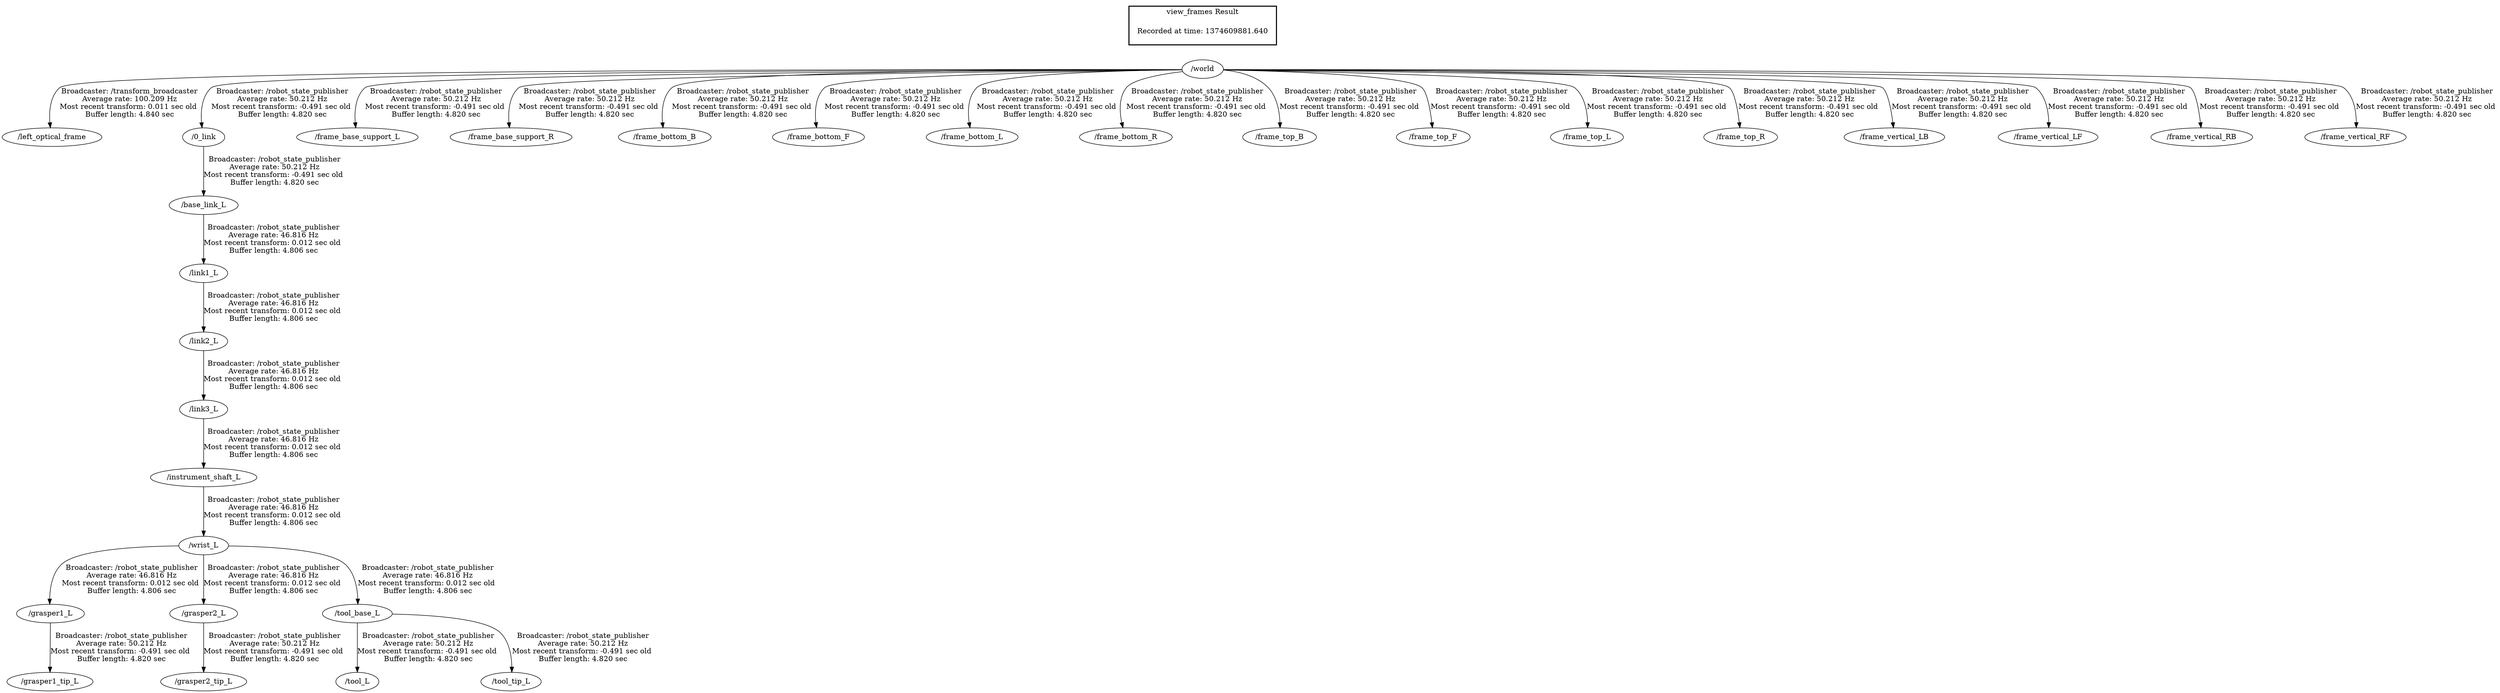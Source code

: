 digraph G {
"/world" -> "/left_optical_frame"[label="Broadcaster: /transform_broadcaster\nAverage rate: 100.209 Hz\nMost recent transform: 0.011 sec old \nBuffer length: 4.840 sec\n"];
"/0_link" -> "/base_link_L"[label="Broadcaster: /robot_state_publisher\nAverage rate: 50.212 Hz\nMost recent transform: -0.491 sec old \nBuffer length: 4.820 sec\n"];
"/world" -> "/0_link"[label="Broadcaster: /robot_state_publisher\nAverage rate: 50.212 Hz\nMost recent transform: -0.491 sec old \nBuffer length: 4.820 sec\n"];
"/world" -> "/frame_base_support_L"[label="Broadcaster: /robot_state_publisher\nAverage rate: 50.212 Hz\nMost recent transform: -0.491 sec old \nBuffer length: 4.820 sec\n"];
"/world" -> "/frame_base_support_R"[label="Broadcaster: /robot_state_publisher\nAverage rate: 50.212 Hz\nMost recent transform: -0.491 sec old \nBuffer length: 4.820 sec\n"];
"/world" -> "/frame_bottom_B"[label="Broadcaster: /robot_state_publisher\nAverage rate: 50.212 Hz\nMost recent transform: -0.491 sec old \nBuffer length: 4.820 sec\n"];
"/world" -> "/frame_bottom_F"[label="Broadcaster: /robot_state_publisher\nAverage rate: 50.212 Hz\nMost recent transform: -0.491 sec old \nBuffer length: 4.820 sec\n"];
"/world" -> "/frame_bottom_L"[label="Broadcaster: /robot_state_publisher\nAverage rate: 50.212 Hz\nMost recent transform: -0.491 sec old \nBuffer length: 4.820 sec\n"];
"/world" -> "/frame_bottom_R"[label="Broadcaster: /robot_state_publisher\nAverage rate: 50.212 Hz\nMost recent transform: -0.491 sec old \nBuffer length: 4.820 sec\n"];
"/world" -> "/frame_top_B"[label="Broadcaster: /robot_state_publisher\nAverage rate: 50.212 Hz\nMost recent transform: -0.491 sec old \nBuffer length: 4.820 sec\n"];
"/world" -> "/frame_top_F"[label="Broadcaster: /robot_state_publisher\nAverage rate: 50.212 Hz\nMost recent transform: -0.491 sec old \nBuffer length: 4.820 sec\n"];
"/world" -> "/frame_top_L"[label="Broadcaster: /robot_state_publisher\nAverage rate: 50.212 Hz\nMost recent transform: -0.491 sec old \nBuffer length: 4.820 sec\n"];
"/world" -> "/frame_top_R"[label="Broadcaster: /robot_state_publisher\nAverage rate: 50.212 Hz\nMost recent transform: -0.491 sec old \nBuffer length: 4.820 sec\n"];
"/world" -> "/frame_vertical_LB"[label="Broadcaster: /robot_state_publisher\nAverage rate: 50.212 Hz\nMost recent transform: -0.491 sec old \nBuffer length: 4.820 sec\n"];
"/world" -> "/frame_vertical_LF"[label="Broadcaster: /robot_state_publisher\nAverage rate: 50.212 Hz\nMost recent transform: -0.491 sec old \nBuffer length: 4.820 sec\n"];
"/world" -> "/frame_vertical_RB"[label="Broadcaster: /robot_state_publisher\nAverage rate: 50.212 Hz\nMost recent transform: -0.491 sec old \nBuffer length: 4.820 sec\n"];
"/world" -> "/frame_vertical_RF"[label="Broadcaster: /robot_state_publisher\nAverage rate: 50.212 Hz\nMost recent transform: -0.491 sec old \nBuffer length: 4.820 sec\n"];
"/grasper1_L" -> "/grasper1_tip_L"[label="Broadcaster: /robot_state_publisher\nAverage rate: 50.212 Hz\nMost recent transform: -0.491 sec old \nBuffer length: 4.820 sec\n"];
"/wrist_L" -> "/grasper1_L"[label="Broadcaster: /robot_state_publisher\nAverage rate: 46.816 Hz\nMost recent transform: 0.012 sec old \nBuffer length: 4.806 sec\n"];
"/grasper2_L" -> "/grasper2_tip_L"[label="Broadcaster: /robot_state_publisher\nAverage rate: 50.212 Hz\nMost recent transform: -0.491 sec old \nBuffer length: 4.820 sec\n"];
"/wrist_L" -> "/grasper2_L"[label="Broadcaster: /robot_state_publisher\nAverage rate: 46.816 Hz\nMost recent transform: 0.012 sec old \nBuffer length: 4.806 sec\n"];
"/tool_base_L" -> "/tool_L"[label="Broadcaster: /robot_state_publisher\nAverage rate: 50.212 Hz\nMost recent transform: -0.491 sec old \nBuffer length: 4.820 sec\n"];
"/wrist_L" -> "/tool_base_L"[label="Broadcaster: /robot_state_publisher\nAverage rate: 46.816 Hz\nMost recent transform: 0.012 sec old \nBuffer length: 4.806 sec\n"];
"/tool_base_L" -> "/tool_tip_L"[label="Broadcaster: /robot_state_publisher\nAverage rate: 50.212 Hz\nMost recent transform: -0.491 sec old \nBuffer length: 4.820 sec\n"];
"/link1_L" -> "/link2_L"[label="Broadcaster: /robot_state_publisher\nAverage rate: 46.816 Hz\nMost recent transform: 0.012 sec old \nBuffer length: 4.806 sec\n"];
"/base_link_L" -> "/link1_L"[label="Broadcaster: /robot_state_publisher\nAverage rate: 46.816 Hz\nMost recent transform: 0.012 sec old \nBuffer length: 4.806 sec\n"];
"/instrument_shaft_L" -> "/wrist_L"[label="Broadcaster: /robot_state_publisher\nAverage rate: 46.816 Hz\nMost recent transform: 0.012 sec old \nBuffer length: 4.806 sec\n"];
"/link2_L" -> "/link3_L"[label="Broadcaster: /robot_state_publisher\nAverage rate: 46.816 Hz\nMost recent transform: 0.012 sec old \nBuffer length: 4.806 sec\n"];
"/link3_L" -> "/instrument_shaft_L"[label="Broadcaster: /robot_state_publisher\nAverage rate: 46.816 Hz\nMost recent transform: 0.012 sec old \nBuffer length: 4.806 sec\n"];
edge [style=invis];
 subgraph cluster_legend { style=bold; color=black; label ="view_frames Result";
"Recorded at time: 1374609881.640"[ shape=plaintext ] ;
 }->"/world";
}